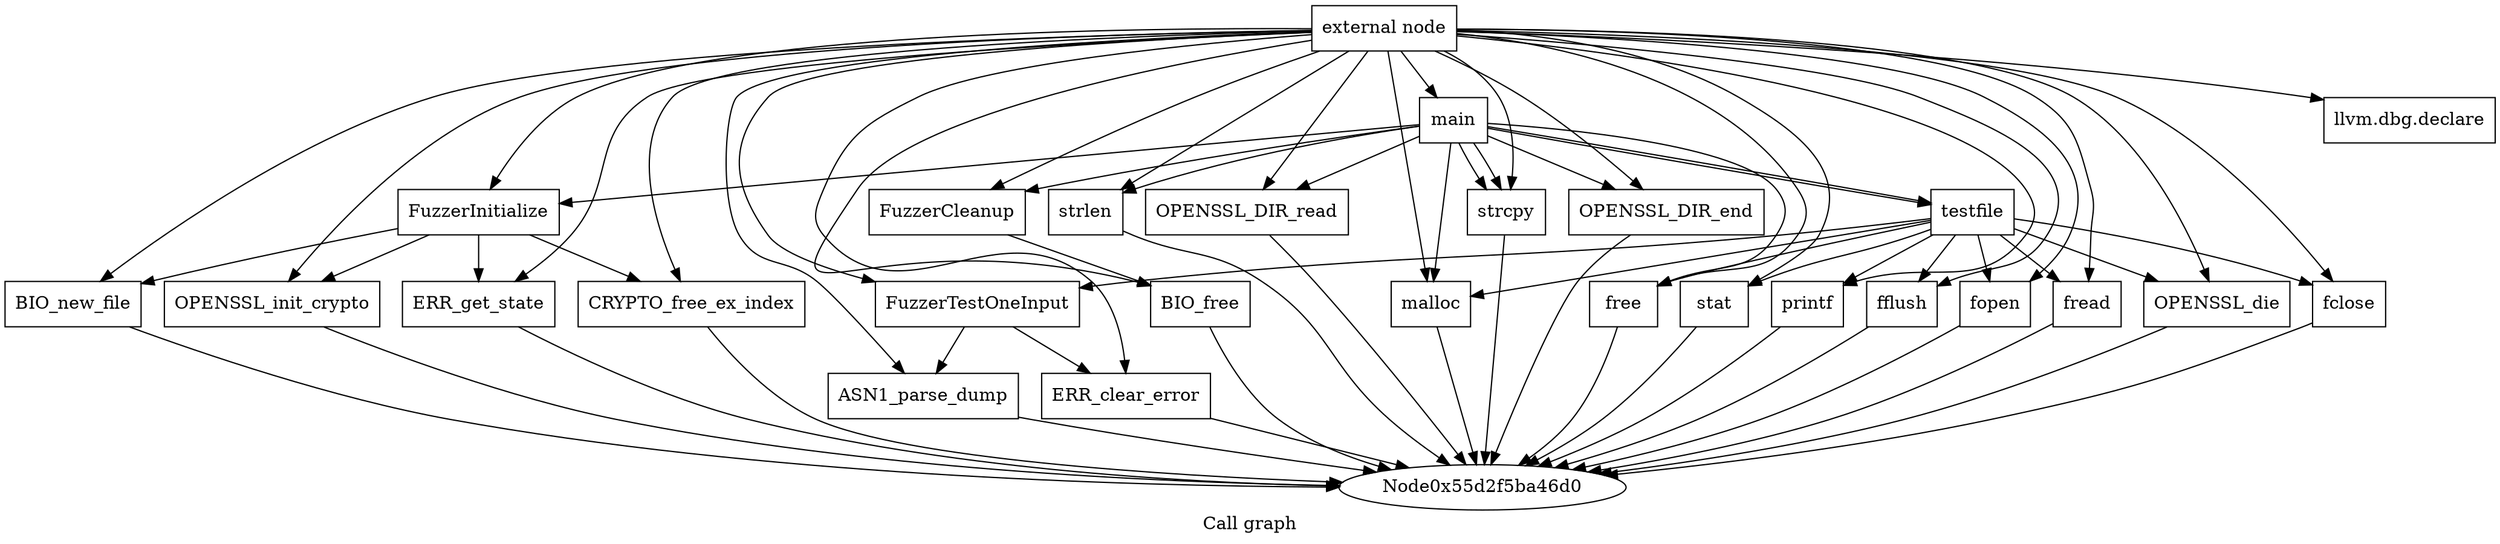 digraph "Call graph" {
	label="Call graph";

	Node0x55d2f5ba46a0 [shape=record,label="{external node}"];
	Node0x55d2f5ba46a0 -> Node0x55d2f5ba4740;
	Node0x55d2f5ba46a0 -> Node0x55d2f5ba49a0;
	Node0x55d2f5ba46a0 -> Node0x55d2f5ba47e0;
	Node0x55d2f5ba46a0 -> Node0x55d2f5ba4880;
	Node0x55d2f5ba46a0 -> Node0x55d2f5ba4810;
	Node0x55d2f5ba46a0 -> Node0x55d2f5ba4930;
	Node0x55d2f5ba46a0 -> Node0x55d2f5b7c280;
	Node0x55d2f5ba46a0 -> Node0x55d2f5b7c2f0;
	Node0x55d2f5ba46a0 -> Node0x55d2f5b7c390;
	Node0x55d2f5ba46a0 -> Node0x55d2f5b7c430;
	Node0x55d2f5ba46a0 -> Node0x55d2f5b7c4a0;
	Node0x55d2f5ba46a0 -> Node0x55d2f5b7c570;
	Node0x55d2f5ba46a0 -> Node0x55d2f5b7c610;
	Node0x55d2f5ba46a0 -> Node0x55d2f5b7c5a0;
	Node0x55d2f5ba46a0 -> Node0x55d2f5b7c6c0;
	Node0x55d2f5ba46a0 -> Node0x55d2f5b7c730;
	Node0x55d2f5ba46a0 -> Node0x55d2f5b7c810;
	Node0x55d2f5ba46a0 -> Node0x55d2f5b7c880;
	Node0x55d2f5ba46a0 -> Node0x55d2f5b98c80;
	Node0x55d2f5ba46a0 -> Node0x55d2f5b98d20;
	Node0x55d2f5ba46a0 -> Node0x55d2f5b98cb0;
	Node0x55d2f5ba46a0 -> Node0x55d2f5b98dd0;
	Node0x55d2f5ba46a0 -> Node0x55d2f5b98e40;
	Node0x55d2f5ba46a0 -> Node0x55d2f5b98eb0;
	Node0x55d2f5ba46a0 -> Node0x55d2f5b98f20;
	Node0x55d2f5ba4740 [shape=record,label="{FuzzerInitialize}"];
	Node0x55d2f5ba4740 -> Node0x55d2f5ba47e0;
	Node0x55d2f5ba4740 -> Node0x55d2f5ba4880;
	Node0x55d2f5ba4740 -> Node0x55d2f5ba4810;
	Node0x55d2f5ba4740 -> Node0x55d2f5ba4930;
	Node0x55d2f5b7c430 [shape=record,label="{FuzzerCleanup}"];
	Node0x55d2f5b7c430 -> Node0x55d2f5b7c4a0;
	Node0x55d2f5ba49a0 [shape=record,label="{llvm.dbg.declare}"];
	Node0x55d2f5ba47e0 [shape=record,label="{BIO_new_file}"];
	Node0x55d2f5ba47e0 -> Node0x55d2f5ba46d0;
	Node0x55d2f5ba4880 [shape=record,label="{OPENSSL_init_crypto}"];
	Node0x55d2f5ba4880 -> Node0x55d2f5ba46d0;
	Node0x55d2f5ba4810 [shape=record,label="{ERR_get_state}"];
	Node0x55d2f5ba4810 -> Node0x55d2f5ba46d0;
	Node0x55d2f5ba4930 [shape=record,label="{CRYPTO_free_ex_index}"];
	Node0x55d2f5ba4930 -> Node0x55d2f5ba46d0;
	Node0x55d2f5b7c280 [shape=record,label="{FuzzerTestOneInput}"];
	Node0x55d2f5b7c280 -> Node0x55d2f5b7c2f0;
	Node0x55d2f5b7c280 -> Node0x55d2f5b7c390;
	Node0x55d2f5b7c2f0 [shape=record,label="{ASN1_parse_dump}"];
	Node0x55d2f5b7c2f0 -> Node0x55d2f5ba46d0;
	Node0x55d2f5b7c390 [shape=record,label="{ERR_clear_error}"];
	Node0x55d2f5b7c390 -> Node0x55d2f5ba46d0;
	Node0x55d2f5b7c4a0 [shape=record,label="{BIO_free}"];
	Node0x55d2f5b7c4a0 -> Node0x55d2f5ba46d0;
	Node0x55d2f5b7c570 [shape=record,label="{main}"];
	Node0x55d2f5b7c570 -> Node0x55d2f5ba4740;
	Node0x55d2f5b7c570 -> Node0x55d2f5b7c610;
	Node0x55d2f5b7c570 -> Node0x55d2f5b7c5a0;
	Node0x55d2f5b7c570 -> Node0x55d2f5b7c6c0;
	Node0x55d2f5b7c570 -> Node0x55d2f5b7c730;
	Node0x55d2f5b7c570 -> Node0x55d2f5b7c730;
	Node0x55d2f5b7c570 -> Node0x55d2f5b7c7a0;
	Node0x55d2f5b7c570 -> Node0x55d2f5b7c810;
	Node0x55d2f5b7c570 -> Node0x55d2f5b7c7a0;
	Node0x55d2f5b7c570 -> Node0x55d2f5b7c880;
	Node0x55d2f5b7c570 -> Node0x55d2f5b7c430;
	Node0x55d2f5b7c610 [shape=record,label="{strlen}"];
	Node0x55d2f5b7c610 -> Node0x55d2f5ba46d0;
	Node0x55d2f5b7c5a0 [shape=record,label="{OPENSSL_DIR_read}"];
	Node0x55d2f5b7c5a0 -> Node0x55d2f5ba46d0;
	Node0x55d2f5b7c6c0 [shape=record,label="{malloc}"];
	Node0x55d2f5b7c6c0 -> Node0x55d2f5ba46d0;
	Node0x55d2f5b7c730 [shape=record,label="{strcpy}"];
	Node0x55d2f5b7c730 -> Node0x55d2f5ba46d0;
	Node0x55d2f5b7c7a0 [shape=record,label="{testfile}"];
	Node0x55d2f5b7c7a0 -> Node0x55d2f5b98c80;
	Node0x55d2f5b7c7a0 -> Node0x55d2f5b98d20;
	Node0x55d2f5b7c7a0 -> Node0x55d2f5b98cb0;
	Node0x55d2f5b7c7a0 -> Node0x55d2f5b98dd0;
	Node0x55d2f5b7c7a0 -> Node0x55d2f5b7c6c0;
	Node0x55d2f5b7c7a0 -> Node0x55d2f5b98e40;
	Node0x55d2f5b7c7a0 -> Node0x55d2f5b98eb0;
	Node0x55d2f5b7c7a0 -> Node0x55d2f5b7c280;
	Node0x55d2f5b7c7a0 -> Node0x55d2f5b7c880;
	Node0x55d2f5b7c7a0 -> Node0x55d2f5b98f20;
	Node0x55d2f5b7c810 [shape=record,label="{OPENSSL_DIR_end}"];
	Node0x55d2f5b7c810 -> Node0x55d2f5ba46d0;
	Node0x55d2f5b7c880 [shape=record,label="{free}"];
	Node0x55d2f5b7c880 -> Node0x55d2f5ba46d0;
	Node0x55d2f5b98c80 [shape=record,label="{stat}"];
	Node0x55d2f5b98c80 -> Node0x55d2f5ba46d0;
	Node0x55d2f5b98d20 [shape=record,label="{printf}"];
	Node0x55d2f5b98d20 -> Node0x55d2f5ba46d0;
	Node0x55d2f5b98cb0 [shape=record,label="{fflush}"];
	Node0x55d2f5b98cb0 -> Node0x55d2f5ba46d0;
	Node0x55d2f5b98dd0 [shape=record,label="{fopen}"];
	Node0x55d2f5b98dd0 -> Node0x55d2f5ba46d0;
	Node0x55d2f5b98e40 [shape=record,label="{fread}"];
	Node0x55d2f5b98e40 -> Node0x55d2f5ba46d0;
	Node0x55d2f5b98eb0 [shape=record,label="{OPENSSL_die}"];
	Node0x55d2f5b98eb0 -> Node0x55d2f5ba46d0;
	Node0x55d2f5b98f20 [shape=record,label="{fclose}"];
	Node0x55d2f5b98f20 -> Node0x55d2f5ba46d0;
}
